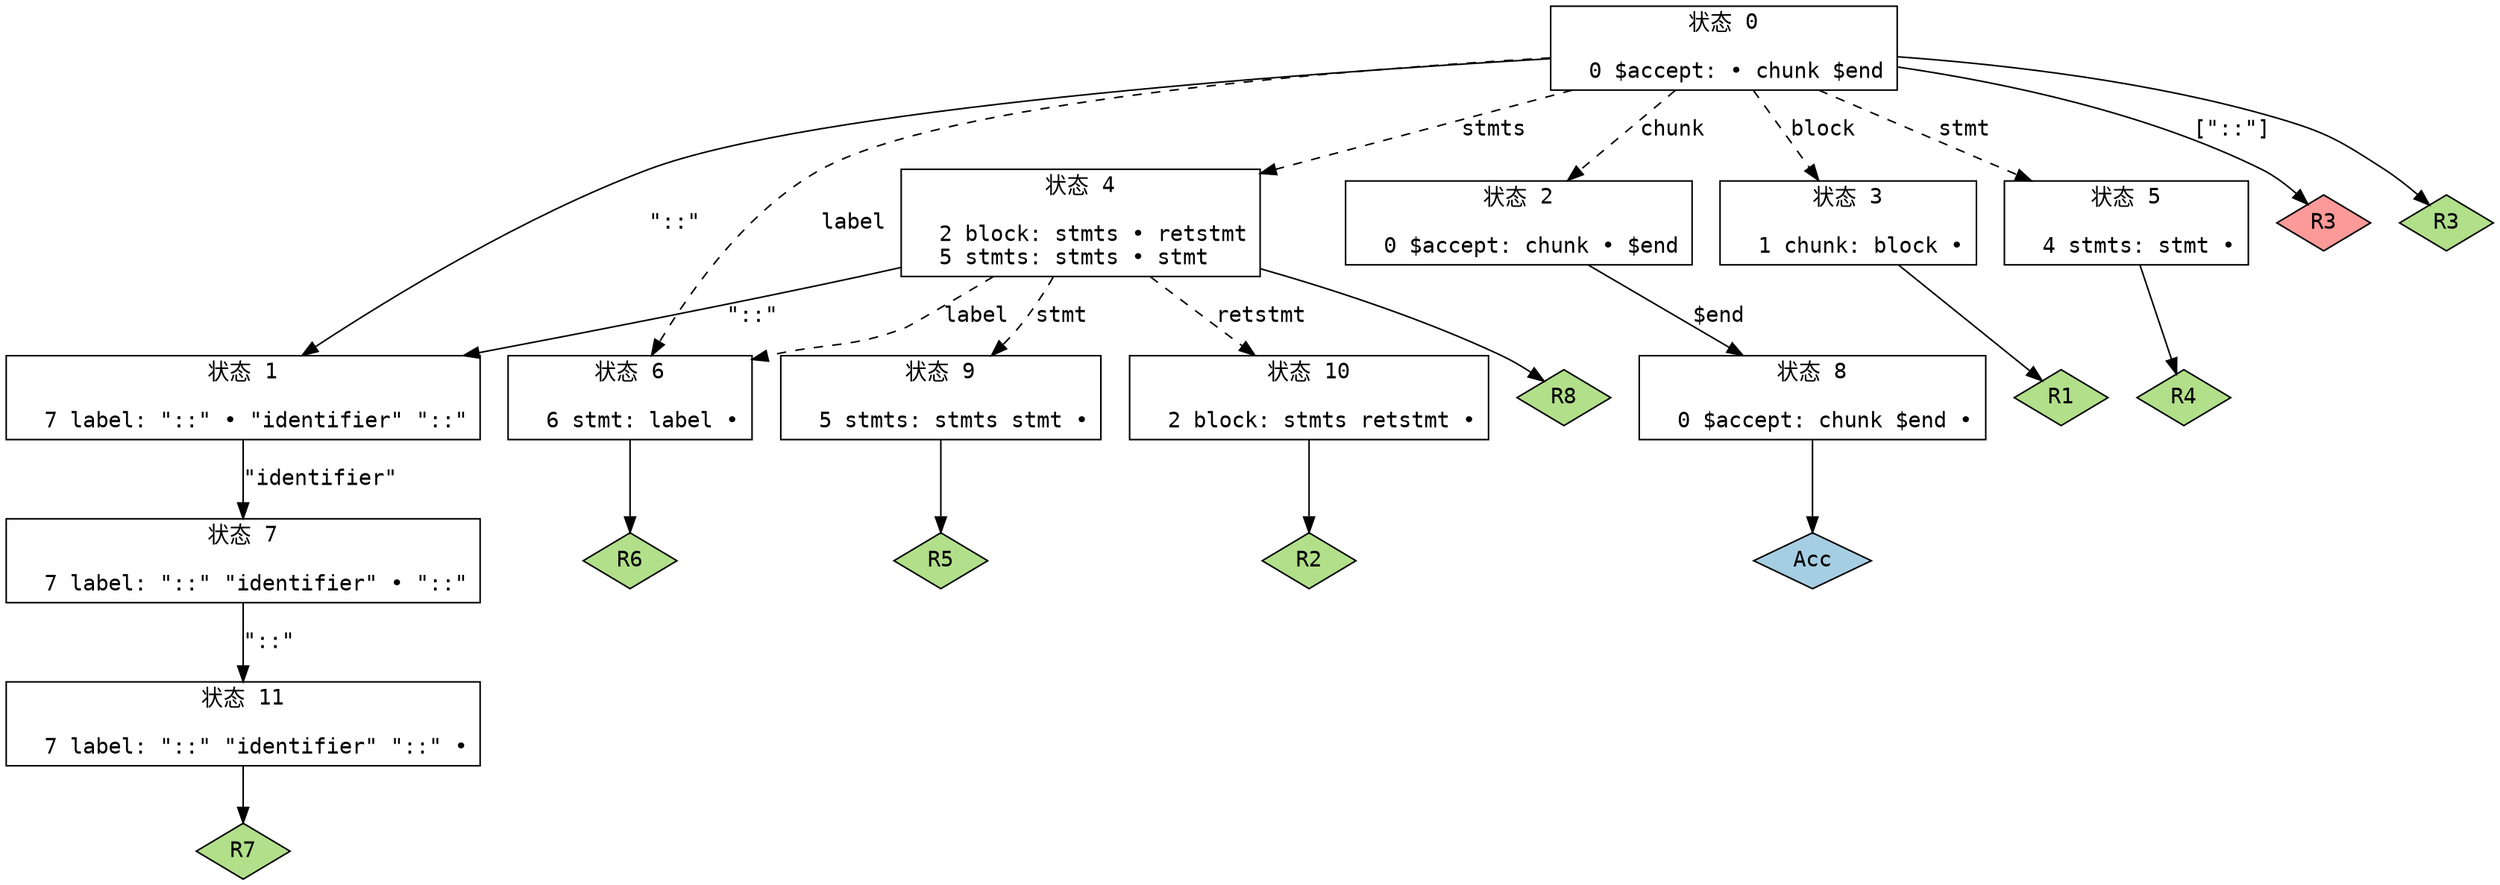 // 由 GNU Bison 3.8 生成。
// 向 <bug-bison@gnu.org> 报告问题。
// 主页：<https://www.gnu.org/software/bison/>。

digraph "parser.y"
{
  node [fontname = courier, shape = box, colorscheme = paired6]
  edge [fontname = courier]

  0 [label="状态 0\n\l  0 $accept: • chunk $end\l"]
  0 -> 1 [style=solid label="\"::\""]
  0 -> 2 [style=dashed label="chunk"]
  0 -> 3 [style=dashed label="block"]
  0 -> 4 [style=dashed label="stmts"]
  0 -> 5 [style=dashed label="stmt"]
  0 -> 6 [style=dashed label="label"]
  0 -> "0R3d" [label="[\"::\"]", style=solid]
 "0R3d" [label="R3", fillcolor=5, shape=diamond, style=filled]
  0 -> "0R3" [style=solid]
 "0R3" [label="R3", fillcolor=3, shape=diamond, style=filled]
  1 [label="状态 1\n\l  7 label: \"::\" • \"identifier\" \"::\"\l"]
  1 -> 7 [style=solid label="\"identifier\""]
  2 [label="状态 2\n\l  0 $accept: chunk • $end\l"]
  2 -> 8 [style=solid label="$end"]
  3 [label="状态 3\n\l  1 chunk: block •\l"]
  3 -> "3R1" [style=solid]
 "3R1" [label="R1", fillcolor=3, shape=diamond, style=filled]
  4 [label="状态 4\n\l  2 block: stmts • retstmt\l  5 stmts: stmts • stmt\l"]
  4 -> 1 [style=solid label="\"::\""]
  4 -> 9 [style=dashed label="stmt"]
  4 -> 6 [style=dashed label="label"]
  4 -> 10 [style=dashed label="retstmt"]
  4 -> "4R8" [style=solid]
 "4R8" [label="R8", fillcolor=3, shape=diamond, style=filled]
  5 [label="状态 5\n\l  4 stmts: stmt •\l"]
  5 -> "5R4" [style=solid]
 "5R4" [label="R4", fillcolor=3, shape=diamond, style=filled]
  6 [label="状态 6\n\l  6 stmt: label •\l"]
  6 -> "6R6" [style=solid]
 "6R6" [label="R6", fillcolor=3, shape=diamond, style=filled]
  7 [label="状态 7\n\l  7 label: \"::\" \"identifier\" • \"::\"\l"]
  7 -> 11 [style=solid label="\"::\""]
  8 [label="状态 8\n\l  0 $accept: chunk $end •\l"]
  8 -> "8R0" [style=solid]
 "8R0" [label="Acc", fillcolor=1, shape=diamond, style=filled]
  9 [label="状态 9\n\l  5 stmts: stmts stmt •\l"]
  9 -> "9R5" [style=solid]
 "9R5" [label="R5", fillcolor=3, shape=diamond, style=filled]
  10 [label="状态 10\n\l  2 block: stmts retstmt •\l"]
  10 -> "10R2" [style=solid]
 "10R2" [label="R2", fillcolor=3, shape=diamond, style=filled]
  11 [label="状态 11\n\l  7 label: \"::\" \"identifier\" \"::\" •\l"]
  11 -> "11R7" [style=solid]
 "11R7" [label="R7", fillcolor=3, shape=diamond, style=filled]
}
